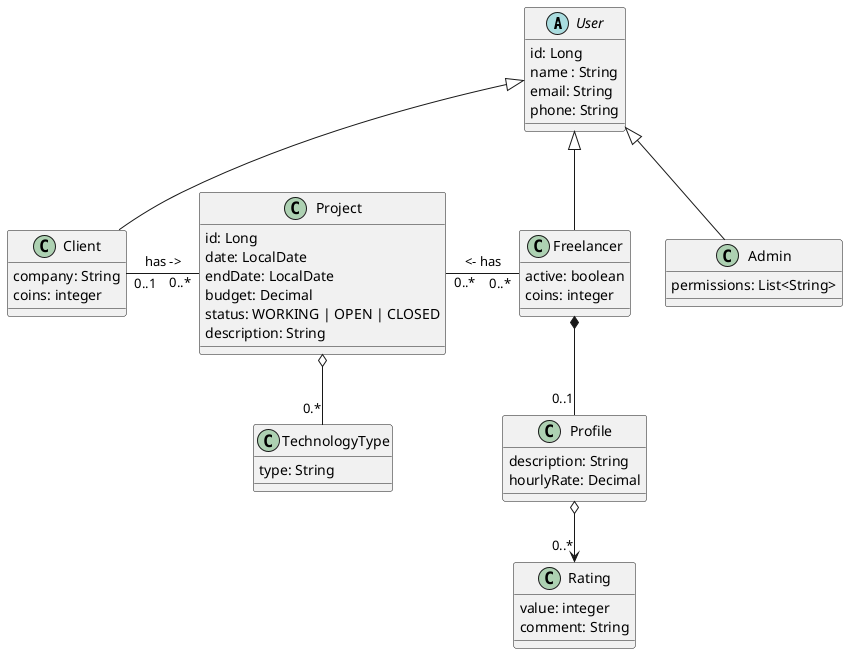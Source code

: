 @startuml
abstract class User {
    id: Long
    name : String
    email: String
    phone: String
}   

class Freelancer {
    active: boolean 
    coins: integer
}

class Client {
     company: String
     coins: integer
}


class TechnologyType {
    type: String
}


class Project {
    id: Long
    date: LocalDate
    endDate: LocalDate
    budget: Decimal
    status: WORKING | OPEN | CLOSED
    description: String

}

class Profile {
    description: String
    hourlyRate: Decimal
}

class Rating {
    value: integer
    comment: String
}


class Admin {
    permissions: List<String>
}

User              <|--             Client
User              <|--             Freelancer
User              <|--             Admin
Project      o--  "0.*"   TechnologyType
Project "0..*"   -l-     "0..1"  Client            : has ->
Project "0..*"   -r-     "0..*"  Freelancer      : <- has
Freelancer *-- "0..1" Profile
Profile o--> "0..*" Rating
@enduml
